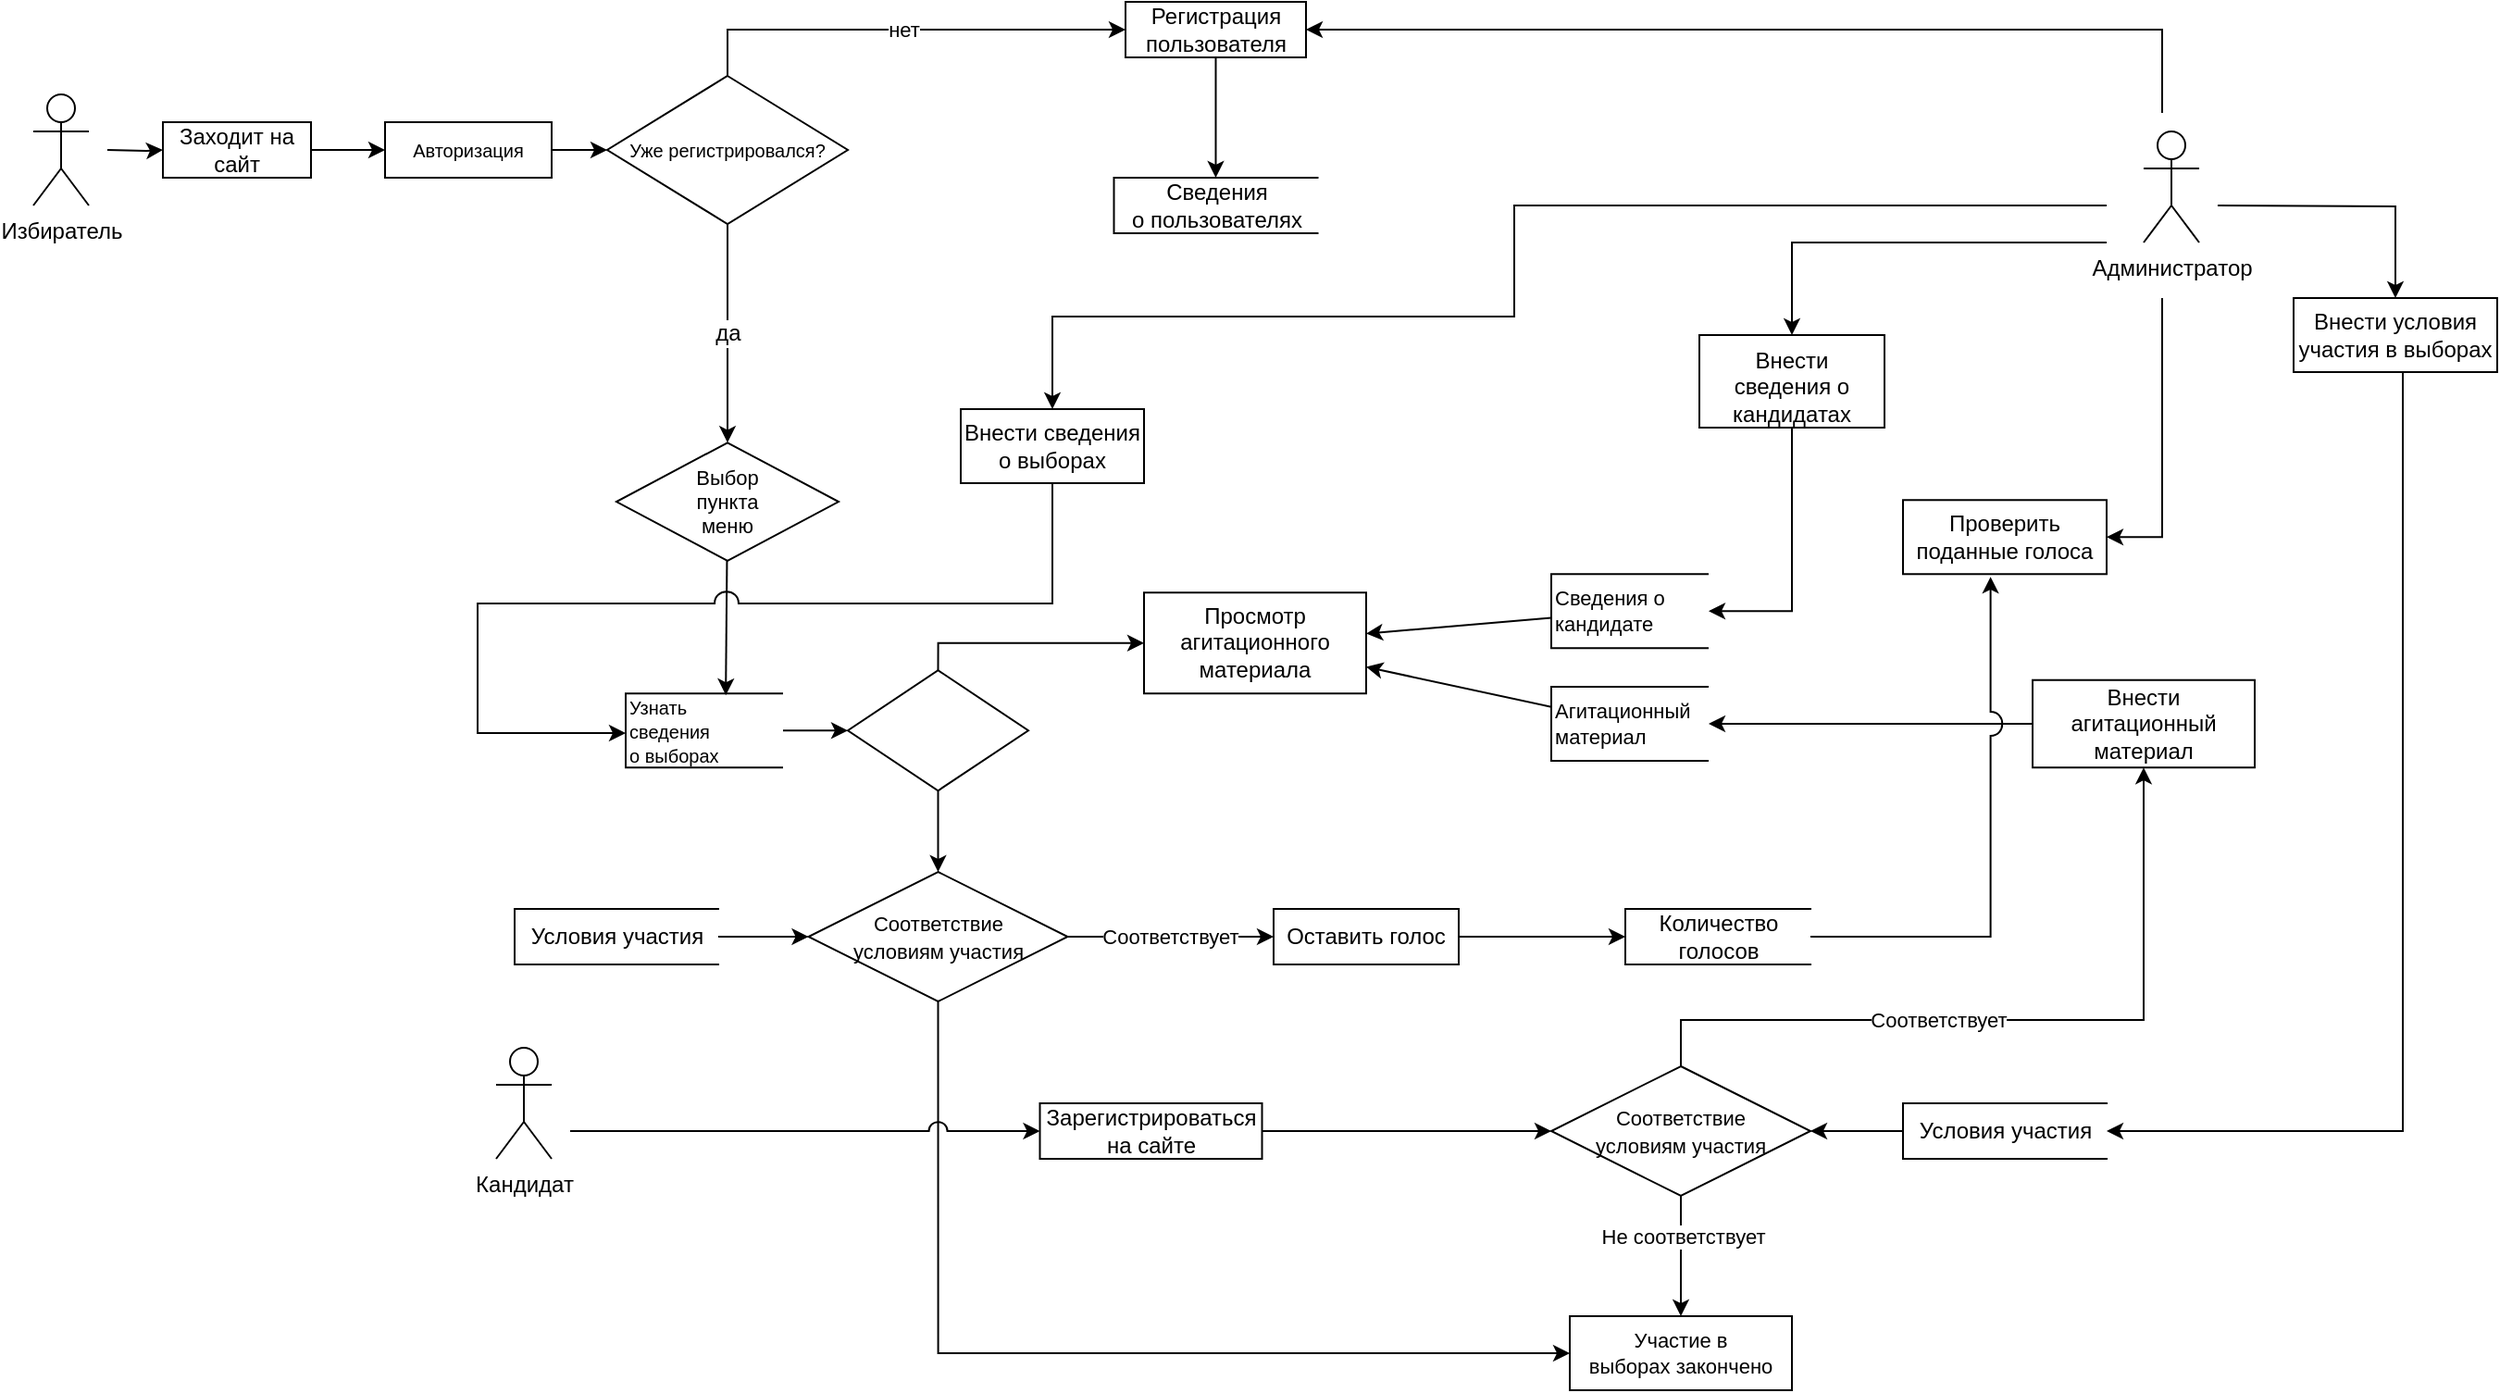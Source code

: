 <mxfile version="15.4.3" type="github">
  <diagram id="JmuFzZtwAlmiX_NOEhPW" name="Page-1">
    <mxGraphModel dx="1483" dy="881" grid="1" gridSize="10" guides="1" tooltips="1" connect="1" arrows="1" fold="1" page="1" pageScale="1" pageWidth="827" pageHeight="1169" math="0" shadow="0">
      <root>
        <mxCell id="0" />
        <mxCell id="1" parent="0" />
        <mxCell id="uC8Jnr2yHaZiXLGZVVK4-1" value="" style="edgeStyle=orthogonalEdgeStyle;rounded=0;orthogonalLoop=1;jettySize=auto;html=1;" parent="1" target="QcxPbey-fvQrx8h6nicg-3" edge="1">
          <mxGeometry relative="1" as="geometry">
            <mxPoint x="60" y="210" as="sourcePoint" />
          </mxGeometry>
        </mxCell>
        <mxCell id="Ckuc4saJkIq0bEPmqGia-1" value="Избиратель" style="shape=umlActor;verticalLabelPosition=bottom;verticalAlign=top;html=1;outlineConnect=0;hachureGap=4;pointerEvents=0;" parent="1" vertex="1">
          <mxGeometry x="20" y="180" width="30" height="60" as="geometry" />
        </mxCell>
        <mxCell id="uC8Jnr2yHaZiXLGZVVK4-13" value="" style="edgeStyle=orthogonalEdgeStyle;rounded=0;orthogonalLoop=1;jettySize=auto;html=1;" parent="1" target="uC8Jnr2yHaZiXLGZVVK4-12" edge="1">
          <mxGeometry relative="1" as="geometry">
            <mxPoint x="1140" y="260" as="sourcePoint" />
            <Array as="points">
              <mxPoint x="970" y="260" />
            </Array>
          </mxGeometry>
        </mxCell>
        <mxCell id="Ckuc4saJkIq0bEPmqGia-4" value="Администратор" style="shape=umlActor;verticalLabelPosition=bottom;verticalAlign=top;html=1;outlineConnect=0;hachureGap=4;pointerEvents=0;" parent="1" vertex="1">
          <mxGeometry x="1160" y="200" width="30" height="60" as="geometry" />
        </mxCell>
        <mxCell id="Ckuc4saJkIq0bEPmqGia-5" value="Кандидат" style="shape=umlActor;verticalLabelPosition=bottom;verticalAlign=top;html=1;outlineConnect=0;hachureGap=4;pointerEvents=0;" parent="1" vertex="1">
          <mxGeometry x="270" y="695" width="30" height="60" as="geometry" />
        </mxCell>
        <mxCell id="QcxPbey-fvQrx8h6nicg-13" style="edgeStyle=none;rounded=0;orthogonalLoop=1;jettySize=auto;html=1;exitX=1;exitY=0.5;exitDx=0;exitDy=0;entryX=0;entryY=0.5;entryDx=0;entryDy=0;fontSize=10;endArrow=classic;endFill=1;" parent="1" source="QcxPbey-fvQrx8h6nicg-3" target="QcxPbey-fvQrx8h6nicg-21" edge="1">
          <mxGeometry relative="1" as="geometry">
            <mxPoint x="290" y="400" as="targetPoint" />
          </mxGeometry>
        </mxCell>
        <mxCell id="QcxPbey-fvQrx8h6nicg-3" value="Заходит на сайт" style="rounded=0;whiteSpace=wrap;html=1;" parent="1" vertex="1">
          <mxGeometry x="90" y="195" width="80" height="30" as="geometry" />
        </mxCell>
        <mxCell id="QcxPbey-fvQrx8h6nicg-25" value="" style="edgeStyle=none;rounded=0;orthogonalLoop=1;jettySize=auto;html=1;fontSize=11;endArrow=classic;endFill=1;entryX=0.636;entryY=0.024;entryDx=0;entryDy=0;entryPerimeter=0;" parent="1" source="QcxPbey-fvQrx8h6nicg-18" target="QcxPbey-fvQrx8h6nicg-29" edge="1">
          <mxGeometry relative="1" as="geometry">
            <mxPoint x="350" y="505" as="targetPoint" />
          </mxGeometry>
        </mxCell>
        <mxCell id="QcxPbey-fvQrx8h6nicg-18" value="&lt;font style=&quot;font-size: 11px&quot;&gt;Выбор &lt;br&gt;пункта &lt;br&gt;&lt;font style=&quot;font-size: 11px&quot;&gt;меню&lt;/font&gt;&lt;font style=&quot;font-size: 11px&quot;&gt; &lt;br&gt; &lt;/font&gt;&lt;/font&gt;" style="strokeWidth=1;html=1;shape=mxgraph.flowchart.decision;whiteSpace=wrap;fontSize=10;" parent="1" vertex="1">
          <mxGeometry x="335" y="368.13" width="120" height="63.75" as="geometry" />
        </mxCell>
        <mxCell id="QcxPbey-fvQrx8h6nicg-39" value="" style="edgeStyle=none;rounded=0;orthogonalLoop=1;jettySize=auto;html=1;fontSize=11;endArrow=classic;endFill=1;" parent="1" source="QcxPbey-fvQrx8h6nicg-21" target="QcxPbey-fvQrx8h6nicg-38" edge="1">
          <mxGeometry relative="1" as="geometry" />
        </mxCell>
        <mxCell id="QcxPbey-fvQrx8h6nicg-21" value="Авторизация" style="whiteSpace=wrap;html=1;fontSize=10;strokeWidth=1;" parent="1" vertex="1">
          <mxGeometry x="210" y="195" width="90" height="30" as="geometry" />
        </mxCell>
        <mxCell id="QcxPbey-fvQrx8h6nicg-60" value="" style="edgeStyle=none;rounded=0;orthogonalLoop=1;jettySize=auto;html=1;fontSize=12;endArrow=classic;endFill=1;elbow=vertical;" parent="1" source="QcxPbey-fvQrx8h6nicg-29" target="QcxPbey-fvQrx8h6nicg-59" edge="1">
          <mxGeometry relative="1" as="geometry" />
        </mxCell>
        <mxCell id="QcxPbey-fvQrx8h6nicg-29" value="&lt;font&gt;&lt;span style=&quot;text-align: center ; font-size: 10px&quot;&gt;Узнать&lt;/span&gt;&lt;br style=&quot;text-align: center&quot;&gt;&lt;span style=&quot;text-align: center ; font-size: 10px&quot;&gt;сведения&lt;/span&gt;&lt;/font&gt; &lt;br&gt;&lt;div style=&quot;text-align: center&quot;&gt;&lt;span style=&quot;font-size: 10px&quot;&gt;о выборах&lt;/span&gt;&lt;/div&gt;" style="strokeWidth=1;html=1;shape=mxgraph.flowchart.annotation_1;align=left;pointerEvents=1;rounded=0;fontSize=11;" parent="1" vertex="1">
          <mxGeometry x="340" y="503.62" width="85" height="40" as="geometry" />
        </mxCell>
        <mxCell id="QcxPbey-fvQrx8h6nicg-38" value="Уже регистрировался?" style="rhombus;whiteSpace=wrap;html=1;fontSize=10;strokeWidth=1;" parent="1" vertex="1">
          <mxGeometry x="330" y="170" width="130" height="80" as="geometry" />
        </mxCell>
        <mxCell id="QcxPbey-fvQrx8h6nicg-40" value="Оставить голос" style="whiteSpace=wrap;html=1;fontSize=12;strokeWidth=1;" parent="1" vertex="1">
          <mxGeometry x="690" y="620" width="100" height="30" as="geometry" />
        </mxCell>
        <mxCell id="QcxPbey-fvQrx8h6nicg-46" value="нет" style="endArrow=classic;html=1;rounded=0;fontSize=11;edgeStyle=orthogonalEdgeStyle;elbow=vertical;endFill=1;exitX=0.5;exitY=0;exitDx=0;exitDy=0;entryX=0;entryY=0.5;entryDx=0;entryDy=0;" parent="1" source="QcxPbey-fvQrx8h6nicg-38" target="QcxPbey-fvQrx8h6nicg-50" edge="1">
          <mxGeometry width="50" height="50" relative="1" as="geometry">
            <mxPoint x="510" y="200" as="sourcePoint" />
            <mxPoint x="590" y="120" as="targetPoint" />
          </mxGeometry>
        </mxCell>
        <mxCell id="QcxPbey-fvQrx8h6nicg-50" value="&lt;font&gt;Регистрация&lt;br&gt;&lt;/font&gt;&lt;font&gt;пользователя&lt;/font&gt;" style="rounded=0;whiteSpace=wrap;html=1;fontSize=12;strokeWidth=1;" parent="1" vertex="1">
          <mxGeometry x="610" y="130" width="97.5" height="30" as="geometry" />
        </mxCell>
        <mxCell id="QcxPbey-fvQrx8h6nicg-51" value="да" style="endArrow=classic;html=1;rounded=0;fontSize=12;edgeStyle=orthogonalEdgeStyle;elbow=vertical;exitX=0.5;exitY=1;exitDx=0;exitDy=0;entryX=0.5;entryY=0;entryDx=0;entryDy=0;entryPerimeter=0;" parent="1" source="QcxPbey-fvQrx8h6nicg-38" target="QcxPbey-fvQrx8h6nicg-18" edge="1">
          <mxGeometry width="50" height="50" relative="1" as="geometry">
            <mxPoint x="430" y="370" as="sourcePoint" />
            <mxPoint x="580" y="355" as="targetPoint" />
            <Array as="points">
              <mxPoint x="395" y="340" />
              <mxPoint x="395" y="340" />
            </Array>
          </mxGeometry>
        </mxCell>
        <mxCell id="uC8Jnr2yHaZiXLGZVVK4-6" value="" style="edgeStyle=orthogonalEdgeStyle;rounded=0;orthogonalLoop=1;jettySize=auto;html=1;entryX=1;entryY=0.5;entryDx=0;entryDy=0;" parent="1" target="QcxPbey-fvQrx8h6nicg-50" edge="1">
          <mxGeometry relative="1" as="geometry">
            <mxPoint x="1170" y="190" as="sourcePoint" />
            <mxPoint x="825" y="120" as="targetPoint" />
            <Array as="points">
              <mxPoint x="1170" y="145" />
            </Array>
          </mxGeometry>
        </mxCell>
        <mxCell id="QcxPbey-fvQrx8h6nicg-55" value="Проверить поданные голоса" style="rounded=0;whiteSpace=wrap;html=1;fontSize=12;strokeWidth=1;" parent="1" vertex="1">
          <mxGeometry x="1030" y="399.13" width="110" height="40" as="geometry" />
        </mxCell>
        <mxCell id="QcxPbey-fvQrx8h6nicg-56" value="" style="endArrow=classic;html=1;rounded=0;fontSize=12;edgeStyle=orthogonalEdgeStyle;elbow=vertical;endFill=1;entryX=1;entryY=0.5;entryDx=0;entryDy=0;" parent="1" target="QcxPbey-fvQrx8h6nicg-55" edge="1">
          <mxGeometry width="50" height="50" relative="1" as="geometry">
            <mxPoint x="1170" y="290" as="sourcePoint" />
            <mxPoint x="1040" y="160" as="targetPoint" />
            <Array as="points">
              <mxPoint x="1170" y="419" />
            </Array>
          </mxGeometry>
        </mxCell>
        <mxCell id="QcxPbey-fvQrx8h6nicg-59" value="" style="rhombus;whiteSpace=wrap;html=1;rounded=0;fontSize=11;align=left;strokeWidth=1;" parent="1" vertex="1">
          <mxGeometry x="460" y="491.12" width="97.5" height="65" as="geometry" />
        </mxCell>
        <mxCell id="QcxPbey-fvQrx8h6nicg-65" style="edgeStyle=orthogonalEdgeStyle;rounded=0;orthogonalLoop=1;jettySize=auto;html=1;exitX=0.5;exitY=1;exitDx=0;exitDy=0;fontSize=12;endArrow=classic;endFill=1;" parent="1" edge="1">
          <mxGeometry relative="1" as="geometry">
            <mxPoint x="680" y="458.13" as="sourcePoint" />
            <mxPoint x="680" y="458.13" as="targetPoint" />
          </mxGeometry>
        </mxCell>
        <mxCell id="QcxPbey-fvQrx8h6nicg-69" value="Зарегистрироваться&lt;br&gt;&lt;font&gt;на сайте&lt;/font&gt;" style="rounded=0;whiteSpace=wrap;html=1;fontSize=12;strokeWidth=1;" parent="1" vertex="1">
          <mxGeometry x="563.75" y="725" width="120" height="30" as="geometry" />
        </mxCell>
        <mxCell id="QcxPbey-fvQrx8h6nicg-78" value="" style="endArrow=classic;html=1;rounded=0;fontSize=12;elbow=vertical;exitX=1;exitY=0.5;exitDx=0;exitDy=0;entryX=0;entryY=0.5;entryDx=0;entryDy=0;" parent="1" edge="1" target="QcxPbey-fvQrx8h6nicg-85" source="QcxPbey-fvQrx8h6nicg-69">
          <mxGeometry width="50" height="50" relative="1" as="geometry">
            <mxPoint x="750" y="720" as="sourcePoint" />
            <mxPoint x="840" y="720" as="targetPoint" />
          </mxGeometry>
        </mxCell>
        <mxCell id="C9aT05zjUnMVidygBZYE-1" style="edgeStyle=none;rounded=0;orthogonalLoop=1;jettySize=auto;html=1;endArrow=classic;endFill=1;" parent="1" source="QcxPbey-fvQrx8h6nicg-79" target="C9aT05zjUnMVidygBZYE-2" edge="1">
          <mxGeometry relative="1" as="geometry">
            <mxPoint x="990" y="584.625" as="targetPoint" />
          </mxGeometry>
        </mxCell>
        <mxCell id="QcxPbey-fvQrx8h6nicg-79" value="Внести агитационный&lt;br&gt;&lt;font&gt;материал&lt;/font&gt;" style="rounded=0;whiteSpace=wrap;html=1;fontSize=12;strokeWidth=1;" parent="1" vertex="1">
          <mxGeometry x="1100" y="496.37" width="120" height="47.25" as="geometry" />
        </mxCell>
        <mxCell id="QcxPbey-fvQrx8h6nicg-85" value="&lt;font style=&quot;font-size: 11px&quot;&gt;Соответствие&lt;font style=&quot;font-size: 11px&quot;&gt;&lt;br&gt;условиям &lt;/font&gt; &lt;font style=&quot;font-size: 11px&quot;&gt;участия&lt;/font&gt;&lt;/font&gt;" style="rhombus;whiteSpace=wrap;html=1;rounded=0;fontSize=12;strokeWidth=1;" parent="1" vertex="1">
          <mxGeometry x="840" y="705" width="140" height="70" as="geometry" />
        </mxCell>
        <mxCell id="QcxPbey-fvQrx8h6nicg-88" value="Участие в&lt;br&gt;выборах&amp;nbsp;&lt;font&gt;закончено&lt;/font&gt;" style="rounded=0;whiteSpace=wrap;html=1;fontSize=11;strokeWidth=1;" parent="1" vertex="1">
          <mxGeometry x="850" y="840" width="120" height="40" as="geometry" />
        </mxCell>
        <mxCell id="QcxPbey-fvQrx8h6nicg-89" value="" style="endArrow=classic;html=1;rounded=0;fontSize=11;edgeStyle=orthogonalEdgeStyle;elbow=vertical;entryX=0.5;entryY=1;entryDx=0;entryDy=0;exitX=0.5;exitY=0;exitDx=0;exitDy=0;" parent="1" source="QcxPbey-fvQrx8h6nicg-85" target="QcxPbey-fvQrx8h6nicg-79" edge="1">
          <mxGeometry width="50" height="50" relative="1" as="geometry">
            <mxPoint x="910" y="680" as="sourcePoint" />
            <mxPoint x="1150" y="630" as="targetPoint" />
            <Array as="points">
              <mxPoint x="910" y="680" />
              <mxPoint x="1160" y="680" />
            </Array>
          </mxGeometry>
        </mxCell>
        <mxCell id="QcxPbey-fvQrx8h6nicg-90" value="Соответствует" style="edgeLabel;html=1;align=center;verticalAlign=middle;resizable=0;points=[];fontSize=11;" parent="QcxPbey-fvQrx8h6nicg-89" vertex="1" connectable="0">
          <mxGeometry x="-0.204" relative="1" as="geometry">
            <mxPoint as="offset" />
          </mxGeometry>
        </mxCell>
        <mxCell id="QcxPbey-fvQrx8h6nicg-91" value="" style="endArrow=classic;html=1;rounded=0;fontSize=11;elbow=vertical;entryX=0.5;entryY=0;entryDx=0;entryDy=0;exitX=0.5;exitY=1;exitDx=0;exitDy=0;" parent="1" source="QcxPbey-fvQrx8h6nicg-85" target="QcxPbey-fvQrx8h6nicg-88" edge="1">
          <mxGeometry width="50" height="50" relative="1" as="geometry">
            <mxPoint x="820" y="630" as="sourcePoint" />
            <mxPoint x="870" y="580" as="targetPoint" />
          </mxGeometry>
        </mxCell>
        <mxCell id="QcxPbey-fvQrx8h6nicg-92" value="Не соответствует" style="edgeLabel;html=1;align=center;verticalAlign=middle;resizable=0;points=[];fontSize=11;" parent="QcxPbey-fvQrx8h6nicg-91" vertex="1" connectable="0">
          <mxGeometry x="-0.322" y="1" relative="1" as="geometry">
            <mxPoint as="offset" />
          </mxGeometry>
        </mxCell>
        <mxCell id="C9aT05zjUnMVidygBZYE-5" style="edgeStyle=none;rounded=0;orthogonalLoop=1;jettySize=auto;html=1;endArrow=classic;endFill=1;" parent="1" source="C9aT05zjUnMVidygBZYE-2" target="C9aT05zjUnMVidygBZYE-4" edge="1">
          <mxGeometry relative="1" as="geometry" />
        </mxCell>
        <mxCell id="C9aT05zjUnMVidygBZYE-2" value="Агитационный&lt;br&gt;материал" style="strokeWidth=1;html=1;shape=mxgraph.flowchart.annotation_1;align=left;pointerEvents=1;rounded=0;fontSize=11;" parent="1" vertex="1">
          <mxGeometry x="840" y="500" width="85" height="40" as="geometry" />
        </mxCell>
        <mxCell id="C9aT05zjUnMVidygBZYE-4" value="Просмотр агитационного материала" style="rounded=0;whiteSpace=wrap;html=1;fontSize=12;strokeWidth=1;" parent="1" vertex="1">
          <mxGeometry x="620" y="449.12" width="120" height="54.5" as="geometry" />
        </mxCell>
        <mxCell id="C9aT05zjUnMVidygBZYE-7" style="edgeStyle=none;rounded=0;orthogonalLoop=1;jettySize=auto;html=1;endArrow=classic;endFill=1;" parent="1" source="C9aT05zjUnMVidygBZYE-6" target="C9aT05zjUnMVidygBZYE-4" edge="1">
          <mxGeometry relative="1" as="geometry" />
        </mxCell>
        <mxCell id="C9aT05zjUnMVidygBZYE-6" value="Сведения о &lt;br&gt;кандидате" style="strokeWidth=1;html=1;shape=mxgraph.flowchart.annotation_1;align=left;pointerEvents=1;rounded=0;fontSize=11;" parent="1" vertex="1">
          <mxGeometry x="840" y="439.13" width="85" height="40" as="geometry" />
        </mxCell>
        <mxCell id="92jGjU8OM0epYaDa6eFJ-1" value="Внести сведения о выборах" style="rounded=0;whiteSpace=wrap;html=1;" parent="1" vertex="1">
          <mxGeometry x="521" y="350" width="99" height="40" as="geometry" />
        </mxCell>
        <mxCell id="92jGjU8OM0epYaDa6eFJ-3" value="" style="endArrow=classic;html=1;rounded=0;edgeStyle=orthogonalEdgeStyle;entryX=0.5;entryY=0;entryDx=0;entryDy=0;" parent="1" target="92jGjU8OM0epYaDa6eFJ-1" edge="1">
          <mxGeometry width="50" height="50" relative="1" as="geometry">
            <mxPoint x="1140" y="240" as="sourcePoint" />
            <mxPoint x="1250" y="190" as="targetPoint" />
            <Array as="points">
              <mxPoint x="820" y="240" />
              <mxPoint x="820" y="300" />
              <mxPoint x="571" y="300" />
            </Array>
          </mxGeometry>
        </mxCell>
        <mxCell id="uC8Jnr2yHaZiXLGZVVK4-7" value="Сведения&lt;br&gt;о&amp;nbsp;&lt;font&gt;пользователях&lt;/font&gt;" style="html=1;dashed=0;whitespace=wrap;shape=partialRectangle;right=0;" parent="1" vertex="1">
          <mxGeometry x="603.75" y="225" width="110" height="30" as="geometry" />
        </mxCell>
        <mxCell id="uC8Jnr2yHaZiXLGZVVK4-11" value="" style="edgeStyle=orthogonalEdgeStyle;rounded=0;orthogonalLoop=1;jettySize=auto;html=1;" parent="1" source="uC8Jnr2yHaZiXLGZVVK4-9" target="QcxPbey-fvQrx8h6nicg-85" edge="1">
          <mxGeometry relative="1" as="geometry" />
        </mxCell>
        <mxCell id="uC8Jnr2yHaZiXLGZVVK4-9" value="Условия участия" style="html=1;dashed=0;whitespace=wrap;shape=partialRectangle;right=0;" parent="1" vertex="1">
          <mxGeometry x="1030" y="725" width="110" height="30" as="geometry" />
        </mxCell>
        <mxCell id="uC8Jnr2yHaZiXLGZVVK4-12" value="Внести&lt;br&gt;сведения&amp;nbsp;&lt;font&gt;о кандидатах&lt;/font&gt;" style="whiteSpace=wrap;html=1;verticalAlign=top;hachureGap=4;" parent="1" vertex="1">
          <mxGeometry x="920" y="310" width="100" height="50" as="geometry" />
        </mxCell>
        <mxCell id="uC8Jnr2yHaZiXLGZVVK4-14" value="" style="endArrow=classic;html=1;rounded=0;edgeStyle=orthogonalEdgeStyle;exitX=0.5;exitY=1;exitDx=0;exitDy=0;entryX=1;entryY=0.5;entryDx=0;entryDy=0;entryPerimeter=0;jumpStyle=arc;jumpSize=13;" parent="1" source="uC8Jnr2yHaZiXLGZVVK4-12" target="C9aT05zjUnMVidygBZYE-6" edge="1">
          <mxGeometry width="50" height="50" relative="1" as="geometry">
            <mxPoint x="960" y="390" as="sourcePoint" />
            <mxPoint x="990" y="530" as="targetPoint" />
            <Array as="points">
              <mxPoint x="970" y="459" />
            </Array>
          </mxGeometry>
        </mxCell>
        <mxCell id="uC8Jnr2yHaZiXLGZVVK4-16" value="" style="endArrow=classic;html=1;rounded=0;edgeStyle=orthogonalEdgeStyle;jumpStyle=arc;jumpSize=13;entryX=0;entryY=0.5;entryDx=0;entryDy=0;exitX=0.5;exitY=0;exitDx=0;exitDy=0;" parent="1" source="QcxPbey-fvQrx8h6nicg-59" target="C9aT05zjUnMVidygBZYE-4" edge="1">
          <mxGeometry width="50" height="50" relative="1" as="geometry">
            <mxPoint x="510" y="481.88" as="sourcePoint" />
            <mxPoint x="590" y="470" as="targetPoint" />
            <Array as="points">
              <mxPoint x="509" y="476" />
            </Array>
          </mxGeometry>
        </mxCell>
        <mxCell id="uC8Jnr2yHaZiXLGZVVK4-20" value="" style="endArrow=classic;html=1;rounded=0;jumpStyle=arc;jumpSize=13;exitX=0.5;exitY=1;exitDx=0;exitDy=0;" parent="1" source="QcxPbey-fvQrx8h6nicg-50" target="uC8Jnr2yHaZiXLGZVVK4-7" edge="1">
          <mxGeometry width="50" height="50" relative="1" as="geometry">
            <mxPoint x="699.94" y="320" as="sourcePoint" />
            <mxPoint x="749.94" y="270" as="targetPoint" />
          </mxGeometry>
        </mxCell>
        <mxCell id="uC8Jnr2yHaZiXLGZVVK4-24" value="Количество&lt;br&gt;&lt;font&gt;голосов&lt;/font&gt;" style="html=1;dashed=0;whitespace=wrap;shape=partialRectangle;right=0;" parent="1" vertex="1">
          <mxGeometry x="880" y="620" width="100" height="30" as="geometry" />
        </mxCell>
        <mxCell id="uC8Jnr2yHaZiXLGZVVK4-25" value="" style="endArrow=classic;html=1;rounded=0;jumpStyle=arc;jumpSize=13;exitX=1;exitY=0.5;exitDx=0;exitDy=0;entryX=0;entryY=0.5;entryDx=0;entryDy=0;" parent="1" source="QcxPbey-fvQrx8h6nicg-40" target="uC8Jnr2yHaZiXLGZVVK4-24" edge="1">
          <mxGeometry width="50" height="50" relative="1" as="geometry">
            <mxPoint x="800" y="580" as="sourcePoint" />
            <mxPoint x="850" y="530" as="targetPoint" />
          </mxGeometry>
        </mxCell>
        <mxCell id="uC8Jnr2yHaZiXLGZVVK4-26" value="" style="endArrow=classic;html=1;rounded=0;jumpStyle=arc;jumpSize=13;edgeStyle=orthogonalEdgeStyle;exitX=1;exitY=0.5;exitDx=0;exitDy=0;entryX=0.43;entryY=1.036;entryDx=0;entryDy=0;entryPerimeter=0;" parent="1" source="uC8Jnr2yHaZiXLGZVVK4-24" target="QcxPbey-fvQrx8h6nicg-55" edge="1">
          <mxGeometry width="50" height="50" relative="1" as="geometry">
            <mxPoint x="760" y="637.5" as="sourcePoint" />
            <mxPoint x="810" y="587.5" as="targetPoint" />
            <Array as="points">
              <mxPoint x="1077" y="635" />
            </Array>
          </mxGeometry>
        </mxCell>
        <mxCell id="uC8Jnr2yHaZiXLGZVVK4-27" value="" style="endArrow=classic;html=1;rounded=0;fontSize=12;edgeStyle=orthogonalEdgeStyle;jumpStyle=arc;jumpSize=13;exitX=0.5;exitY=1;exitDx=0;exitDy=0;" parent="1" source="92jGjU8OM0epYaDa6eFJ-1" edge="1">
          <mxGeometry width="50" height="50" relative="1" as="geometry">
            <mxPoint x="413" y="460" as="sourcePoint" />
            <mxPoint x="340" y="525" as="targetPoint" />
            <Array as="points">
              <mxPoint x="570" y="455" />
              <mxPoint x="260" y="455" />
              <mxPoint x="260" y="525" />
            </Array>
          </mxGeometry>
        </mxCell>
        <mxCell id="uC8Jnr2yHaZiXLGZVVK4-28" value="Внести условия участия в выборах" style="rounded=0;whiteSpace=wrap;html=1;fontSize=12;direction=west;" parent="1" vertex="1">
          <mxGeometry x="1241" y="290" width="110" height="40" as="geometry" />
        </mxCell>
        <mxCell id="uC8Jnr2yHaZiXLGZVVK4-30" value="" style="endArrow=classic;html=1;rounded=0;fontSize=12;edgeStyle=orthogonalEdgeStyle;jumpStyle=arc;jumpSize=13;entryX=0.5;entryY=1;entryDx=0;entryDy=0;" parent="1" target="uC8Jnr2yHaZiXLGZVVK4-28" edge="1">
          <mxGeometry width="50" height="50" relative="1" as="geometry">
            <mxPoint x="1200" y="240" as="sourcePoint" />
            <mxPoint x="1291" y="290" as="targetPoint" />
          </mxGeometry>
        </mxCell>
        <mxCell id="uC8Jnr2yHaZiXLGZVVK4-31" value="" style="endArrow=classic;html=1;rounded=0;fontSize=12;edgeStyle=orthogonalEdgeStyle;jumpStyle=arc;jumpSize=13;entryX=1;entryY=0.5;entryDx=0;entryDy=0;exitX=0.5;exitY=0;exitDx=0;exitDy=0;" parent="1" source="uC8Jnr2yHaZiXLGZVVK4-28" target="uC8Jnr2yHaZiXLGZVVK4-9" edge="1">
          <mxGeometry width="50" height="50" relative="1" as="geometry">
            <mxPoint x="1300" y="340" as="sourcePoint" />
            <mxPoint x="1320" y="590" as="targetPoint" />
            <Array as="points">
              <mxPoint x="1300" y="330" />
              <mxPoint x="1300" y="740" />
            </Array>
          </mxGeometry>
        </mxCell>
        <mxCell id="MkhBit8MBgr-8_Trr2Lj-1" value="&lt;font style=&quot;font-size: 11px&quot;&gt;Соответствие&lt;font style=&quot;font-size: 11px&quot;&gt;&lt;br&gt;условиям &lt;/font&gt; &lt;font style=&quot;font-size: 11px&quot;&gt;участия&lt;/font&gt;&lt;/font&gt;" style="rhombus;whiteSpace=wrap;html=1;rounded=0;fontSize=12;strokeWidth=1;" vertex="1" parent="1">
          <mxGeometry x="438.75" y="600" width="140" height="70" as="geometry" />
        </mxCell>
        <mxCell id="MkhBit8MBgr-8_Trr2Lj-4" value="Соответствует" style="endArrow=classic;html=1;rounded=0;exitX=1;exitY=0.5;exitDx=0;exitDy=0;entryX=0;entryY=0.5;entryDx=0;entryDy=0;" edge="1" parent="1" source="MkhBit8MBgr-8_Trr2Lj-1" target="QcxPbey-fvQrx8h6nicg-40">
          <mxGeometry width="50" height="50" relative="1" as="geometry">
            <mxPoint x="750" y="680" as="sourcePoint" />
            <mxPoint x="800" y="630" as="targetPoint" />
          </mxGeometry>
        </mxCell>
        <mxCell id="MkhBit8MBgr-8_Trr2Lj-6" value="" style="endArrow=classic;html=1;rounded=0;exitX=0.5;exitY=1;exitDx=0;exitDy=0;edgeStyle=orthogonalEdgeStyle;entryX=0;entryY=0.5;entryDx=0;entryDy=0;jumpStyle=arc;jumpSize=10;" edge="1" parent="1" source="MkhBit8MBgr-8_Trr2Lj-1" target="QcxPbey-fvQrx8h6nicg-88">
          <mxGeometry width="50" height="50" relative="1" as="geometry">
            <mxPoint x="750" y="680" as="sourcePoint" />
            <mxPoint x="790" y="860" as="targetPoint" />
            <Array as="points">
              <mxPoint x="509" y="860" />
            </Array>
          </mxGeometry>
        </mxCell>
        <mxCell id="MkhBit8MBgr-8_Trr2Lj-7" value="" style="endArrow=classic;html=1;rounded=0;jumpStyle=arc;jumpSize=10;entryX=0;entryY=0.5;entryDx=0;entryDy=0;" edge="1" parent="1" target="QcxPbey-fvQrx8h6nicg-69">
          <mxGeometry width="50" height="50" relative="1" as="geometry">
            <mxPoint x="310" y="740" as="sourcePoint" />
            <mxPoint x="800" y="630" as="targetPoint" />
          </mxGeometry>
        </mxCell>
        <mxCell id="MkhBit8MBgr-8_Trr2Lj-8" value="" style="endArrow=classic;html=1;rounded=0;jumpStyle=arc;jumpSize=10;exitX=0.5;exitY=1;exitDx=0;exitDy=0;entryX=0.5;entryY=0;entryDx=0;entryDy=0;" edge="1" parent="1" source="QcxPbey-fvQrx8h6nicg-59" target="MkhBit8MBgr-8_Trr2Lj-1">
          <mxGeometry width="50" height="50" relative="1" as="geometry">
            <mxPoint x="750" y="680" as="sourcePoint" />
            <mxPoint x="800" y="630" as="targetPoint" />
          </mxGeometry>
        </mxCell>
        <mxCell id="MkhBit8MBgr-8_Trr2Lj-9" value="Условия участия" style="html=1;dashed=0;whitespace=wrap;shape=partialRectangle;right=0;" vertex="1" parent="1">
          <mxGeometry x="280" y="620" width="110" height="30" as="geometry" />
        </mxCell>
        <mxCell id="MkhBit8MBgr-8_Trr2Lj-10" value="" style="endArrow=classic;html=1;rounded=0;jumpStyle=arc;jumpSize=10;exitX=1;exitY=0.5;exitDx=0;exitDy=0;entryX=0;entryY=0.5;entryDx=0;entryDy=0;" edge="1" parent="1" source="MkhBit8MBgr-8_Trr2Lj-9" target="MkhBit8MBgr-8_Trr2Lj-1">
          <mxGeometry width="50" height="50" relative="1" as="geometry">
            <mxPoint x="740" y="540" as="sourcePoint" />
            <mxPoint x="790" y="490" as="targetPoint" />
          </mxGeometry>
        </mxCell>
      </root>
    </mxGraphModel>
  </diagram>
</mxfile>
